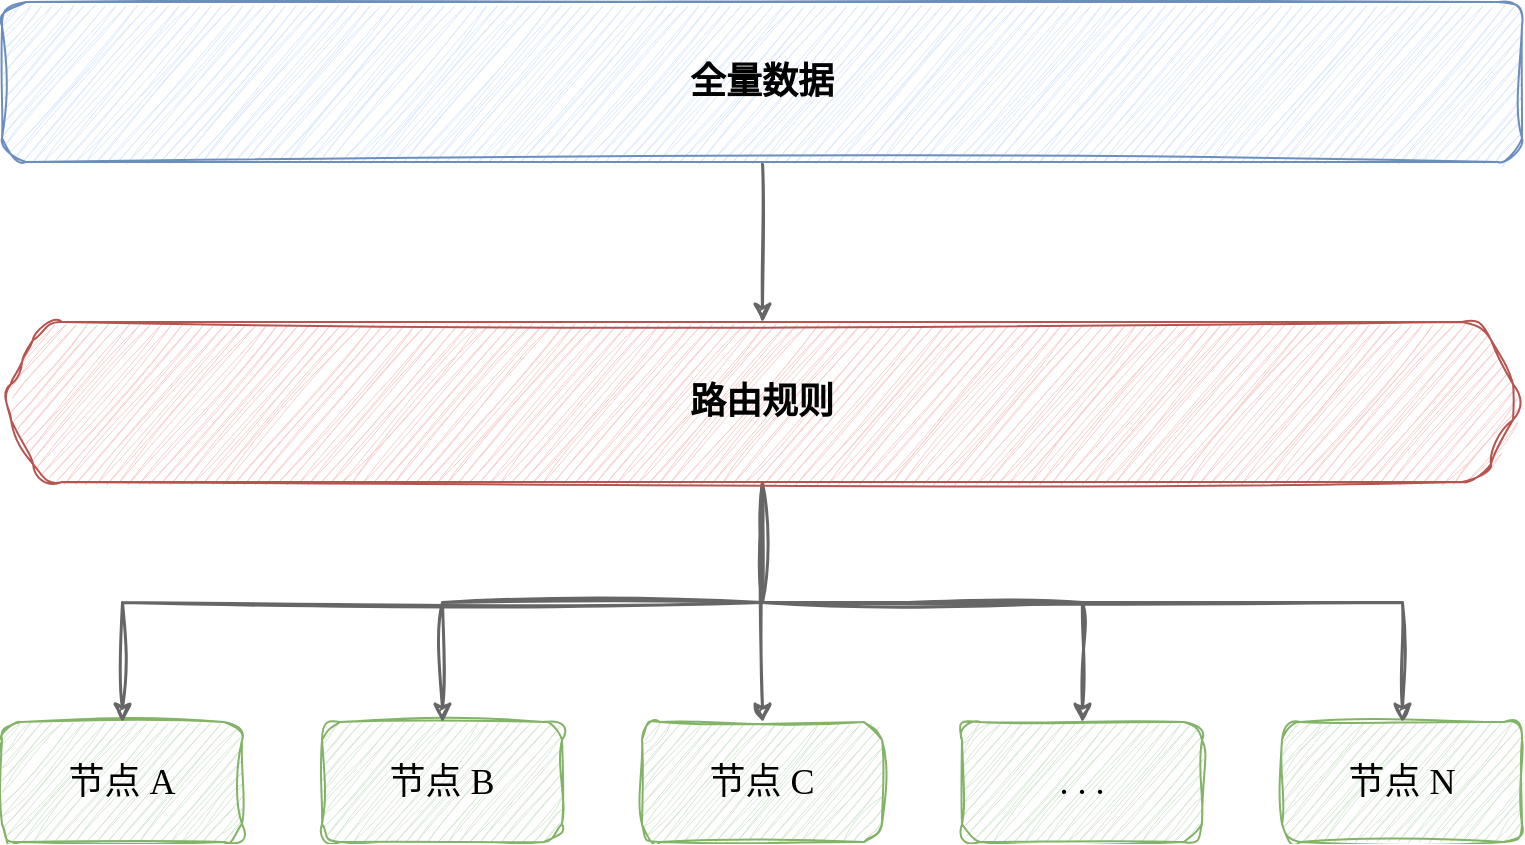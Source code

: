 <mxfile compressed="true" version="22.0.2" type="device" pages="3"><diagram name="路由" id="9N5watGOs9czySicbjE5"><mxGraphModel dx="1668" dy="986" grid="1" gridSize="10" guides="1" tooltips="1" connect="1" arrows="1" fold="1" page="1" pageScale="1" pageWidth="827" pageHeight="583" math="0" shadow="0"><root><mxCell id="0"/><mxCell id="1" parent="0"/><mxCell id="8piljwb9bSIDLlZQtYPJ-2" value="节点 A" style="rounded=1;whiteSpace=wrap;html=1;sketch=1;hachureGap=4;jiggle=2;curveFitting=1;fontFamily=Comic Sans MS;fontSize=18;fillColor=#d5e8d4;strokeColor=#82b366;movable=1;resizable=1;rotatable=1;deletable=1;editable=1;locked=0;connectable=1;container=0;fontSource=https%3A%2F%2Ffonts.googleapis.com%2Fcss%3Ffamily%3DArchitects%2BDaughter;" vertex="1" parent="1"><mxGeometry x="33" y="442" width="120" height="60" as="geometry"/></mxCell><mxCell id="8piljwb9bSIDLlZQtYPJ-3" value="节点 B" style="rounded=1;whiteSpace=wrap;html=1;sketch=1;hachureGap=4;jiggle=2;curveFitting=1;fontFamily=Comic Sans MS;fontSize=18;fillColor=#d5e8d4;strokeColor=#82b366;movable=1;resizable=1;rotatable=1;deletable=1;editable=1;locked=0;connectable=1;container=0;fontSource=https%3A%2F%2Ffonts.googleapis.com%2Fcss%3Ffamily%3DArchitects%2BDaughter;" vertex="1" parent="1"><mxGeometry x="193" y="442" width="120" height="60" as="geometry"/></mxCell><mxCell id="8piljwb9bSIDLlZQtYPJ-4" value="节点 C" style="rounded=1;whiteSpace=wrap;html=1;sketch=1;hachureGap=4;jiggle=2;curveFitting=1;fontFamily=Comic Sans MS;fontSize=18;fillColor=#d5e8d4;strokeColor=#82b366;movable=1;resizable=1;rotatable=1;deletable=1;editable=1;locked=0;connectable=1;container=0;fontSource=https%3A%2F%2Ffonts.googleapis.com%2Fcss%3Ffamily%3DArchitects%2BDaughter;" vertex="1" parent="1"><mxGeometry x="353" y="442" width="120" height="60" as="geometry"/></mxCell><mxCell id="8piljwb9bSIDLlZQtYPJ-5" value=". . ." style="rounded=1;whiteSpace=wrap;html=1;sketch=1;hachureGap=4;jiggle=2;curveFitting=1;fontFamily=Comic Sans MS;fontSize=18;fillColor=#d5e8d4;strokeColor=#82b366;movable=1;resizable=1;rotatable=1;deletable=1;editable=1;locked=0;connectable=1;container=0;fontSource=https%3A%2F%2Ffonts.googleapis.com%2Fcss%3Ffamily%3DArchitects%2BDaughter;" vertex="1" parent="1"><mxGeometry x="513" y="442" width="120" height="60" as="geometry"/></mxCell><mxCell id="8piljwb9bSIDLlZQtYPJ-6" value="节点 N" style="rounded=1;whiteSpace=wrap;html=1;sketch=1;hachureGap=4;jiggle=2;curveFitting=1;fontFamily=Comic Sans MS;fontSize=18;fillColor=#d5e8d4;strokeColor=#82b366;movable=1;resizable=1;rotatable=1;deletable=1;editable=1;locked=0;connectable=1;container=0;fontSource=https%3A%2F%2Ffonts.googleapis.com%2Fcss%3Ffamily%3DArchitects%2BDaughter;" vertex="1" parent="1"><mxGeometry x="673" y="442" width="120" height="60" as="geometry"/></mxCell><mxCell id="8piljwb9bSIDLlZQtYPJ-8" style="edgeStyle=orthogonalEdgeStyle;rounded=0;sketch=1;hachureGap=4;jiggle=2;curveFitting=1;orthogonalLoop=1;jettySize=auto;html=1;fontFamily=Comic Sans MS;fontSize=18;fillColor=#f5f5f5;strokeColor=#666666;movable=1;resizable=1;rotatable=1;deletable=1;editable=1;locked=0;connectable=1;fontSource=https%3A%2F%2Ffonts.googleapis.com%2Fcss%3Ffamily%3DArchitects%2BDaughter;strokeWidth=1.5;" edge="1" parent="1" source="8piljwb9bSIDLlZQtYPJ-7" target="8piljwb9bSIDLlZQtYPJ-4"><mxGeometry relative="1" as="geometry"><mxPoint x="413" y="382.0" as="targetPoint"/></mxGeometry></mxCell><mxCell id="8piljwb9bSIDLlZQtYPJ-9" style="edgeStyle=orthogonalEdgeStyle;rounded=0;sketch=1;hachureGap=4;jiggle=2;curveFitting=1;orthogonalLoop=1;jettySize=auto;html=1;entryX=0.5;entryY=0;entryDx=0;entryDy=0;fontFamily=Comic Sans MS;fontSize=18;fillColor=#f5f5f5;strokeColor=#666666;movable=1;resizable=1;rotatable=1;deletable=1;editable=1;locked=0;connectable=1;fontSource=https%3A%2F%2Ffonts.googleapis.com%2Fcss%3Ffamily%3DArchitects%2BDaughter;strokeWidth=1.5;" edge="1" parent="1" source="8piljwb9bSIDLlZQtYPJ-7" target="8piljwb9bSIDLlZQtYPJ-3"><mxGeometry relative="1" as="geometry"/></mxCell><mxCell id="8piljwb9bSIDLlZQtYPJ-10" style="edgeStyle=orthogonalEdgeStyle;rounded=0;sketch=1;hachureGap=4;jiggle=2;curveFitting=1;orthogonalLoop=1;jettySize=auto;html=1;entryX=0.5;entryY=0;entryDx=0;entryDy=0;fontFamily=Comic Sans MS;fontSize=18;fillColor=#f5f5f5;strokeColor=#666666;movable=1;resizable=1;rotatable=1;deletable=1;editable=1;locked=0;connectable=1;fontSource=https%3A%2F%2Ffonts.googleapis.com%2Fcss%3Ffamily%3DArchitects%2BDaughter;strokeWidth=1.5;" edge="1" parent="1" source="8piljwb9bSIDLlZQtYPJ-7" target="8piljwb9bSIDLlZQtYPJ-5"><mxGeometry relative="1" as="geometry"/></mxCell><mxCell id="8piljwb9bSIDLlZQtYPJ-11" style="edgeStyle=orthogonalEdgeStyle;rounded=0;sketch=1;hachureGap=4;jiggle=2;curveFitting=1;orthogonalLoop=1;jettySize=auto;html=1;entryX=0.5;entryY=0;entryDx=0;entryDy=0;fontFamily=Comic Sans MS;fontSize=18;fillColor=#f5f5f5;strokeColor=#666666;movable=1;resizable=1;rotatable=1;deletable=1;editable=1;locked=0;connectable=1;fontSource=https%3A%2F%2Ffonts.googleapis.com%2Fcss%3Ffamily%3DArchitects%2BDaughter;strokeWidth=1.5;" edge="1" parent="1" source="8piljwb9bSIDLlZQtYPJ-7" target="8piljwb9bSIDLlZQtYPJ-6"><mxGeometry relative="1" as="geometry"/></mxCell><mxCell id="8piljwb9bSIDLlZQtYPJ-12" style="edgeStyle=orthogonalEdgeStyle;rounded=0;sketch=1;hachureGap=4;jiggle=2;curveFitting=1;orthogonalLoop=1;jettySize=auto;html=1;entryX=0.5;entryY=0;entryDx=0;entryDy=0;fontFamily=Comic Sans MS;fontSize=18;fillColor=#f5f5f5;strokeColor=#666666;movable=1;resizable=1;rotatable=1;deletable=1;editable=1;locked=0;connectable=1;fontSource=https%3A%2F%2Ffonts.googleapis.com%2Fcss%3Ffamily%3DArchitects%2BDaughter;strokeWidth=1.5;" edge="1" parent="1" source="8piljwb9bSIDLlZQtYPJ-7" target="8piljwb9bSIDLlZQtYPJ-2"><mxGeometry relative="1" as="geometry"/></mxCell><mxCell id="8piljwb9bSIDLlZQtYPJ-7" value="路由规则" style="shape=hexagon;perimeter=hexagonPerimeter2;whiteSpace=wrap;html=1;fixedSize=1;sketch=1;hachureGap=4;jiggle=2;curveFitting=1;fontFamily=Comic Sans MS;fontSize=18;fontStyle=1;fillColor=#f8cecc;strokeColor=#b85450;rounded=1;movable=1;resizable=1;rotatable=1;deletable=1;editable=1;locked=0;connectable=1;container=0;fontSource=https%3A%2F%2Ffonts.googleapis.com%2Fcss%3Ffamily%3DArchitects%2BDaughter;" vertex="1" parent="1"><mxGeometry x="33" y="242" width="760" height="80" as="geometry"/></mxCell><mxCell id="8piljwb9bSIDLlZQtYPJ-14" style="edgeStyle=orthogonalEdgeStyle;rounded=0;sketch=1;hachureGap=4;jiggle=2;curveFitting=1;orthogonalLoop=1;jettySize=auto;html=1;entryX=0.5;entryY=0;entryDx=0;entryDy=0;fontFamily=Comic Sans MS;fontSize=18;fillColor=#f5f5f5;strokeColor=#666666;movable=1;resizable=1;rotatable=1;deletable=1;editable=1;locked=0;connectable=1;fontSource=https%3A%2F%2Ffonts.googleapis.com%2Fcss%3Ffamily%3DArchitects%2BDaughter;strokeWidth=1.5;" edge="1" parent="1" source="8piljwb9bSIDLlZQtYPJ-13" target="8piljwb9bSIDLlZQtYPJ-7"><mxGeometry relative="1" as="geometry"/></mxCell><mxCell id="8piljwb9bSIDLlZQtYPJ-13" value="全量数据" style="rounded=1;whiteSpace=wrap;html=1;sketch=1;hachureGap=4;jiggle=2;curveFitting=1;fontFamily=Comic Sans MS;fontSize=18;fontStyle=1;fillColor=#dae8fc;strokeColor=#6c8ebf;movable=1;resizable=1;rotatable=1;deletable=1;editable=1;locked=0;connectable=1;container=0;fontSource=https%3A%2F%2Ffonts.googleapis.com%2Fcss%3Ffamily%3DArchitects%2BDaughter;" vertex="1" parent="1"><mxGeometry x="33" y="82" width="760" height="80" as="geometry"/></mxCell></root></mxGraphModel></diagram><diagram id="Gf62dHyeoaL-TpEl3_N5" name="分区-节点取余"><mxGraphModel dx="1668" dy="986" grid="1" gridSize="10" guides="1" tooltips="1" connect="1" arrows="1" fold="1" page="1" pageScale="1" pageWidth="1169" pageHeight="827" math="0" shadow="0"><root><mxCell id="0"/><mxCell id="1" parent="0"/><mxCell id="DUTKEH9ZGkeEoKTKFYxF-7" value="" style="rounded=1;whiteSpace=wrap;html=1;sketch=1;hachureGap=4;jiggle=2;curveFitting=1;strokeColor=#666666;align=center;verticalAlign=middle;fontFamily=Comic Sans MS;fontSize=18;fontColor=#333333;fillColor=#f5f5f5;dashed=1;dashPattern=8 8;movable=1;resizable=1;rotatable=1;deletable=1;editable=1;locked=0;connectable=1;container=0;strokeWidth=1.5;" vertex="1" parent="1"><mxGeometry x="565" y="324" width="520" height="140" as="geometry"/></mxCell><mxCell id="qDISaqrP4_zCLi9xrN0x-2" value="hash(key)%6" style="shape=hexagon;perimeter=hexagonPerimeter2;whiteSpace=wrap;html=1;fixedSize=1;sketch=1;hachureGap=4;jiggle=2;curveFitting=1;fontFamily=Comic Sans MS;fontSize=18;fillColor=#d5e8d4;strokeColor=#82b366;movable=1;resizable=1;rotatable=1;deletable=1;editable=1;locked=0;connectable=1;container=0;" vertex="1" parent="1"><mxGeometry x="465" y="544" width="200" height="80" as="geometry"/></mxCell><mxCell id="DUTKEH9ZGkeEoKTKFYxF-1" value="节点 A" style="rounded=1;whiteSpace=wrap;html=1;sketch=1;hachureGap=4;jiggle=2;curveFitting=1;fontFamily=Comic Sans MS;fontSize=18;fillColor=#dae8fc;strokeColor=#6c8ebf;movable=1;resizable=1;rotatable=1;deletable=1;editable=1;locked=0;connectable=1;container=0;" vertex="1" parent="1"><mxGeometry x="85" y="384" width="120" height="60" as="geometry"/></mxCell><mxCell id="DUTKEH9ZGkeEoKTKFYxF-16" style="edgeStyle=orthogonalEdgeStyle;rounded=0;sketch=1;hachureGap=4;jiggle=2;curveFitting=1;orthogonalLoop=1;jettySize=auto;html=1;entryX=0.5;entryY=1;entryDx=0;entryDy=0;fontFamily=Comic Sans MS;fontSize=16;fontColor=default;fillColor=#d5e8d4;strokeColor=#82b366;movable=1;resizable=1;rotatable=1;deletable=1;editable=1;locked=0;connectable=1;strokeWidth=3;" edge="1" parent="1" source="qDISaqrP4_zCLi9xrN0x-2" target="DUTKEH9ZGkeEoKTKFYxF-1"><mxGeometry relative="1" as="geometry"/></mxCell><mxCell id="DUTKEH9ZGkeEoKTKFYxF-2" value="节点 B" style="rounded=1;whiteSpace=wrap;html=1;sketch=1;hachureGap=4;jiggle=2;curveFitting=1;fontFamily=Comic Sans MS;fontSize=18;fillColor=#dae8fc;strokeColor=#6c8ebf;movable=1;resizable=1;rotatable=1;deletable=1;editable=1;locked=0;connectable=1;container=0;" vertex="1" parent="1"><mxGeometry x="245" y="384" width="120" height="60" as="geometry"/></mxCell><mxCell id="DUTKEH9ZGkeEoKTKFYxF-15" style="edgeStyle=orthogonalEdgeStyle;rounded=0;sketch=1;hachureGap=4;jiggle=2;curveFitting=1;orthogonalLoop=1;jettySize=auto;html=1;entryX=0.5;entryY=1;entryDx=0;entryDy=0;fontFamily=Comic Sans MS;fontSize=16;fontColor=default;fillColor=#d5e8d4;strokeColor=#82b366;movable=1;resizable=1;rotatable=1;deletable=1;editable=1;locked=0;connectable=1;strokeWidth=3;" edge="1" parent="1" source="qDISaqrP4_zCLi9xrN0x-2" target="DUTKEH9ZGkeEoKTKFYxF-2"><mxGeometry relative="1" as="geometry"/></mxCell><mxCell id="DUTKEH9ZGkeEoKTKFYxF-3" value="节点 C" style="rounded=1;whiteSpace=wrap;html=1;sketch=1;hachureGap=4;jiggle=2;curveFitting=1;fontFamily=Comic Sans MS;fontSize=18;fillColor=#dae8fc;strokeColor=#6c8ebf;movable=1;resizable=1;rotatable=1;deletable=1;editable=1;locked=0;connectable=1;container=0;" vertex="1" parent="1"><mxGeometry x="405" y="384" width="120" height="60" as="geometry"/></mxCell><mxCell id="DUTKEH9ZGkeEoKTKFYxF-13" style="edgeStyle=orthogonalEdgeStyle;rounded=0;sketch=1;hachureGap=4;jiggle=2;curveFitting=1;orthogonalLoop=1;jettySize=auto;html=1;entryX=0.5;entryY=1;entryDx=0;entryDy=0;fontFamily=Comic Sans MS;fontSize=16;fontColor=default;fillColor=#d5e8d4;strokeColor=#82b366;movable=1;resizable=1;rotatable=1;deletable=1;editable=1;locked=0;connectable=1;strokeWidth=3;" edge="1" parent="1" source="qDISaqrP4_zCLi9xrN0x-2" target="DUTKEH9ZGkeEoKTKFYxF-3"><mxGeometry relative="1" as="geometry"/></mxCell><mxCell id="DUTKEH9ZGkeEoKTKFYxF-4" value="节点 D" style="rounded=1;whiteSpace=wrap;html=1;sketch=1;hachureGap=4;jiggle=2;curveFitting=1;fontFamily=Comic Sans MS;fontSize=18;fillColor=#d5e8d4;strokeColor=#82b366;movable=1;resizable=1;rotatable=1;deletable=1;editable=1;locked=0;connectable=1;container=0;" vertex="1" parent="1"><mxGeometry x="605" y="384" width="120" height="60" as="geometry"/></mxCell><mxCell id="DUTKEH9ZGkeEoKTKFYxF-17" style="edgeStyle=orthogonalEdgeStyle;rounded=0;sketch=1;hachureGap=4;jiggle=2;curveFitting=1;orthogonalLoop=1;jettySize=auto;html=1;entryX=0.5;entryY=1;entryDx=0;entryDy=0;fontFamily=Comic Sans MS;fontSize=16;fontColor=default;fillColor=#d5e8d4;strokeColor=#82b366;movable=1;resizable=1;rotatable=1;deletable=1;editable=1;locked=0;connectable=1;strokeWidth=3;" edge="1" parent="1" source="qDISaqrP4_zCLi9xrN0x-2" target="DUTKEH9ZGkeEoKTKFYxF-4"><mxGeometry relative="1" as="geometry"/></mxCell><mxCell id="DUTKEH9ZGkeEoKTKFYxF-5" value="节点 E" style="rounded=1;whiteSpace=wrap;html=1;sketch=1;hachureGap=4;jiggle=2;curveFitting=1;fontFamily=Comic Sans MS;fontSize=18;fillColor=#d5e8d4;strokeColor=#82b366;movable=1;resizable=1;rotatable=1;deletable=1;editable=1;locked=0;connectable=1;container=0;" vertex="1" parent="1"><mxGeometry x="765" y="384" width="120" height="60" as="geometry"/></mxCell><mxCell id="DUTKEH9ZGkeEoKTKFYxF-18" style="edgeStyle=orthogonalEdgeStyle;rounded=0;sketch=1;hachureGap=4;jiggle=2;curveFitting=1;orthogonalLoop=1;jettySize=auto;html=1;entryX=0.5;entryY=1;entryDx=0;entryDy=0;fontFamily=Comic Sans MS;fontSize=16;fontColor=default;fillColor=#d5e8d4;strokeColor=#82b366;movable=1;resizable=1;rotatable=1;deletable=1;editable=1;locked=0;connectable=1;strokeWidth=3;" edge="1" parent="1" source="qDISaqrP4_zCLi9xrN0x-2" target="DUTKEH9ZGkeEoKTKFYxF-5"><mxGeometry relative="1" as="geometry"/></mxCell><mxCell id="DUTKEH9ZGkeEoKTKFYxF-6" value="节点 F" style="rounded=1;whiteSpace=wrap;html=1;sketch=1;hachureGap=4;jiggle=2;curveFitting=1;fontFamily=Comic Sans MS;fontSize=18;fillColor=#d5e8d4;strokeColor=#82b366;movable=1;resizable=1;rotatable=1;deletable=1;editable=1;locked=0;connectable=1;container=0;" vertex="1" parent="1"><mxGeometry x="925" y="384" width="120" height="60" as="geometry"/></mxCell><mxCell id="DUTKEH9ZGkeEoKTKFYxF-19" style="edgeStyle=orthogonalEdgeStyle;rounded=0;sketch=1;hachureGap=4;jiggle=2;curveFitting=1;orthogonalLoop=1;jettySize=auto;html=1;entryX=0.5;entryY=1;entryDx=0;entryDy=0;fontFamily=Comic Sans MS;fontSize=16;fontColor=default;fillColor=#d5e8d4;strokeColor=#82b366;movable=1;resizable=1;rotatable=1;deletable=1;editable=1;locked=0;connectable=1;strokeWidth=3;" edge="1" parent="1" source="qDISaqrP4_zCLi9xrN0x-2" target="DUTKEH9ZGkeEoKTKFYxF-6"><mxGeometry relative="1" as="geometry"/></mxCell><mxCell id="DUTKEH9ZGkeEoKTKFYxF-8" value="翻倍扩容" style="text;html=1;align=center;verticalAlign=middle;resizable=1;points=[];autosize=1;strokeColor=none;fillColor=none;fontSize=18;fontFamily=Comic Sans MS;fontColor=default;movable=1;rotatable=1;deletable=1;editable=1;locked=0;connectable=1;container=0;" vertex="1" parent="1"><mxGeometry x="775" y="334" width="100" height="40" as="geometry"/></mxCell><mxCell id="DUTKEH9ZGkeEoKTKFYxF-10" value="" style="edgeStyle=orthogonalEdgeStyle;rounded=0;sketch=1;hachureGap=4;jiggle=2;curveFitting=1;orthogonalLoop=1;jettySize=auto;html=1;fontFamily=Comic Sans MS;fontSize=16;fontColor=default;fillColor=#dae8fc;strokeColor=#6c8ebf;movable=1;resizable=1;rotatable=1;deletable=1;editable=1;locked=0;connectable=1;strokeWidth=3;" edge="1" parent="1" source="DUTKEH9ZGkeEoKTKFYxF-9" target="DUTKEH9ZGkeEoKTKFYxF-2"><mxGeometry relative="1" as="geometry"/></mxCell><mxCell id="DUTKEH9ZGkeEoKTKFYxF-11" style="edgeStyle=orthogonalEdgeStyle;rounded=0;sketch=1;hachureGap=4;jiggle=2;curveFitting=1;orthogonalLoop=1;jettySize=auto;html=1;fontFamily=Comic Sans MS;fontSize=16;fontColor=default;fillColor=#dae8fc;strokeColor=#6c8ebf;movable=1;resizable=1;rotatable=1;deletable=1;editable=1;locked=0;connectable=1;strokeWidth=3;" edge="1" parent="1" source="DUTKEH9ZGkeEoKTKFYxF-9" target="DUTKEH9ZGkeEoKTKFYxF-3"><mxGeometry relative="1" as="geometry"/></mxCell><mxCell id="DUTKEH9ZGkeEoKTKFYxF-12" style="edgeStyle=orthogonalEdgeStyle;rounded=0;sketch=1;hachureGap=4;jiggle=2;curveFitting=1;orthogonalLoop=1;jettySize=auto;html=1;entryX=0.5;entryY=0;entryDx=0;entryDy=0;fontFamily=Comic Sans MS;fontSize=16;fontColor=default;fillColor=#dae8fc;strokeColor=#6c8ebf;movable=1;resizable=1;rotatable=1;deletable=1;editable=1;locked=0;connectable=1;strokeWidth=3;" edge="1" parent="1" source="DUTKEH9ZGkeEoKTKFYxF-9" target="DUTKEH9ZGkeEoKTKFYxF-1"><mxGeometry relative="1" as="geometry"/></mxCell><mxCell id="DUTKEH9ZGkeEoKTKFYxF-9" value="hash(key)%3" style="shape=hexagon;perimeter=hexagonPerimeter2;whiteSpace=wrap;html=1;fixedSize=1;sketch=1;hachureGap=4;jiggle=2;curveFitting=1;fontFamily=Comic Sans MS;fontSize=18;fillColor=#dae8fc;strokeColor=#6c8ebf;movable=1;resizable=1;rotatable=1;deletable=1;editable=1;locked=0;connectable=1;container=0;" vertex="1" parent="1"><mxGeometry x="205" y="204" width="200" height="80" as="geometry"/></mxCell></root></mxGraphModel></diagram><diagram id="KPsIjaHu4dnD7s2wtw3U" name="路由-虚拟hash槽"><mxGraphModel dx="2026" dy="2024" grid="1" gridSize="10" guides="1" tooltips="1" connect="1" arrows="1" fold="1" page="1" pageScale="1" pageWidth="1169" pageHeight="827" math="0" shadow="0"><root><mxCell id="0"/><mxCell id="1" parent="0"/><mxCell id="ozajfkb41PJf-bLh8y82-24" value="" style="html=1;shadow=0;dashed=0;align=center;verticalAlign=middle;shape=mxgraph.arrows2.arrow;dy=0.6;dx=40;notch=0;rounded=1;sketch=1;hachureGap=4;jiggle=2;curveFitting=1;strokeColor=#d79b00;fontFamily=Architects Daughter;fontSource=https%3A%2F%2Ffonts.googleapis.com%2Fcss%3Ffamily%3DArchitects%2BDaughter;fontSize=16;fillColor=#ffe6cc;container=0;" vertex="1" parent="1"><mxGeometry x="535" y="-448" width="100" height="70" as="geometry"/></mxCell><mxCell id="QNFfzuA_XJuOlzJBWlyk-22" value="10923 ~ 16383" style="rounded=1;whiteSpace=wrap;html=1;sketch=1;hachureGap=4;jiggle=2;curveFitting=1;fontFamily=Comic Sans MS;fontSize=18;fillColor=#f5f5f5;strokeColor=#666666;movable=1;resizable=1;rotatable=1;deletable=1;editable=1;locked=0;connectable=1;fontColor=#333333;container=0;" vertex="1" parent="1"><mxGeometry x="104" y="-328" width="160" height="60" as="geometry"/></mxCell><mxCell id="ozajfkb41PJf-bLh8y82-1" value="5461 ~10922" style="rounded=1;whiteSpace=wrap;html=1;sketch=1;hachureGap=4;jiggle=2;curveFitting=1;fontFamily=Comic Sans MS;fontSize=18;fillColor=#f5f5f5;strokeColor=#666666;movable=1;resizable=1;rotatable=1;deletable=1;editable=1;locked=0;connectable=1;fontColor=#333333;container=0;" vertex="1" parent="1"><mxGeometry x="104" y="-428" width="160" height="60" as="geometry"/></mxCell><mxCell id="ozajfkb41PJf-bLh8y82-2" value="0 ~ 5460" style="rounded=1;whiteSpace=wrap;html=1;sketch=1;hachureGap=4;jiggle=2;curveFitting=1;fontFamily=Comic Sans MS;fontSize=18;fillColor=#f5f5f5;strokeColor=#666666;movable=1;resizable=1;rotatable=1;deletable=1;editable=1;locked=0;connectable=1;fontColor=#333333;container=0;" vertex="1" parent="1"><mxGeometry x="104" y="-528" width="160" height="60" as="geometry"/></mxCell><mxCell id="ozajfkb41PJf-bLh8y82-3" value="节点 A" style="rounded=1;whiteSpace=wrap;html=1;sketch=1;hachureGap=4;jiggle=2;curveFitting=1;fontFamily=Comic Sans MS;fontSize=18;fillColor=#dae8fc;strokeColor=#6c8ebf;movable=1;resizable=1;rotatable=1;deletable=1;editable=1;locked=0;connectable=1;container=0;" vertex="1" parent="1"><mxGeometry x="344" y="-528" width="160" height="60" as="geometry"/></mxCell><mxCell id="ozajfkb41PJf-bLh8y82-6" value="" style="edgeStyle=orthogonalEdgeStyle;rounded=0;sketch=1;hachureGap=4;jiggle=2;curveFitting=1;orthogonalLoop=1;jettySize=auto;html=1;fontFamily=Architects Daughter;fontSource=https%3A%2F%2Ffonts.googleapis.com%2Fcss%3Ffamily%3DArchitects%2BDaughter;fontSize=16;fontColor=default;fillColor=#dae8fc;strokeColor=#6c8ebf;dashed=1;dashPattern=8 8;strokeWidth=3;" edge="1" parent="1" source="ozajfkb41PJf-bLh8y82-2" target="ozajfkb41PJf-bLh8y82-3"><mxGeometry relative="1" as="geometry"/></mxCell><mxCell id="ozajfkb41PJf-bLh8y82-4" value="节点 B" style="rounded=1;whiteSpace=wrap;html=1;sketch=1;hachureGap=4;jiggle=2;curveFitting=1;fontFamily=Comic Sans MS;fontSize=18;fillColor=#dae8fc;strokeColor=#6c8ebf;movable=1;resizable=1;rotatable=1;deletable=1;editable=1;locked=0;connectable=1;container=0;" vertex="1" parent="1"><mxGeometry x="344" y="-428" width="160" height="60" as="geometry"/></mxCell><mxCell id="ozajfkb41PJf-bLh8y82-7" value="" style="edgeStyle=orthogonalEdgeStyle;rounded=0;sketch=1;hachureGap=4;jiggle=2;curveFitting=1;orthogonalLoop=1;jettySize=auto;html=1;fontFamily=Architects Daughter;fontSource=https%3A%2F%2Ffonts.googleapis.com%2Fcss%3Ffamily%3DArchitects%2BDaughter;fontSize=16;fontColor=default;fillColor=#dae8fc;strokeColor=#6c8ebf;dashed=1;dashPattern=8 8;strokeWidth=3;" edge="1" parent="1" source="ozajfkb41PJf-bLh8y82-1" target="ozajfkb41PJf-bLh8y82-4"><mxGeometry relative="1" as="geometry"/></mxCell><mxCell id="ozajfkb41PJf-bLh8y82-5" value="节点 C" style="rounded=1;whiteSpace=wrap;html=1;sketch=1;hachureGap=4;jiggle=2;curveFitting=1;fontFamily=Comic Sans MS;fontSize=18;fillColor=#dae8fc;strokeColor=#6c8ebf;movable=1;resizable=1;rotatable=1;deletable=1;editable=1;locked=0;connectable=1;container=0;" vertex="1" parent="1"><mxGeometry x="344" y="-328" width="160" height="60" as="geometry"/></mxCell><mxCell id="ozajfkb41PJf-bLh8y82-8" value="" style="edgeStyle=orthogonalEdgeStyle;rounded=0;sketch=1;hachureGap=4;jiggle=2;curveFitting=1;orthogonalLoop=1;jettySize=auto;html=1;fontFamily=Architects Daughter;fontSource=https%3A%2F%2Ffonts.googleapis.com%2Fcss%3Ffamily%3DArchitects%2BDaughter;fontSize=16;fontColor=default;fillColor=#dae8fc;strokeColor=#6c8ebf;dashed=1;dashPattern=8 8;strokeWidth=3;" edge="1" parent="1" source="QNFfzuA_XJuOlzJBWlyk-22" target="ozajfkb41PJf-bLh8y82-5"><mxGeometry relative="1" as="geometry"/></mxCell><mxCell id="ozajfkb41PJf-bLh8y82-22" value="" style="rounded=1;whiteSpace=wrap;html=1;sketch=1;hachureGap=4;jiggle=2;curveFitting=1;strokeColor=#666666;align=center;verticalAlign=middle;fontFamily=Comic Sans MS;fontSize=18;fontColor=#333333;fillColor=#f5f5f5;dashed=1;dashPattern=8 8;movable=1;resizable=1;rotatable=1;deletable=1;editable=1;locked=0;connectable=1;container=0;" vertex="1" parent="1"><mxGeometry x="64" y="-598" width="240" height="370" as="geometry"/></mxCell><mxCell id="ozajfkb41PJf-bLh8y82-23" value="新分配的虚拟 Hash 槽" style="text;html=1;align=center;verticalAlign=middle;resizable=1;points=[];autosize=1;strokeColor=none;fillColor=none;fontSize=18;fontFamily=Comic Sans MS;fontColor=default;movable=1;rotatable=1;deletable=1;editable=1;locked=0;connectable=1;container=0;" vertex="1" parent="1"><mxGeometry x="84" y="-588" width="200" height="40" as="geometry"/></mxCell><mxCell id="QNFfzuA_XJuOlzJBWlyk-2" value="" style="rounded=1;whiteSpace=wrap;html=1;sketch=1;hachureGap=4;jiggle=2;curveFitting=1;strokeColor=#666666;align=center;verticalAlign=middle;fontFamily=Comic Sans MS;fontSize=18;fontColor=#333333;fillColor=#f5f5f5;dashed=1;dashPattern=8 8;movable=1;resizable=1;rotatable=1;deletable=1;editable=1;locked=0;connectable=1;container=0;" vertex="1" parent="1"><mxGeometry x="664" y="-648" width="240" height="470" as="geometry"/></mxCell><mxCell id="ozajfkb41PJf-bLh8y82-10" value="8191 ~ 12285" style="rounded=1;whiteSpace=wrap;html=1;sketch=1;hachureGap=4;jiggle=2;curveFitting=1;fontFamily=Comic Sans MS;fontSize=18;fillColor=#f5f5f5;strokeColor=#666666;movable=1;resizable=1;rotatable=1;deletable=1;editable=1;locked=0;connectable=1;fontColor=#333333;container=0;" vertex="1" parent="1"><mxGeometry x="705" y="-375" width="160" height="60" as="geometry"/></mxCell><mxCell id="ozajfkb41PJf-bLh8y82-12" value="4096 ~8190" style="rounded=1;whiteSpace=wrap;html=1;sketch=1;hachureGap=4;jiggle=2;curveFitting=1;fontFamily=Comic Sans MS;fontSize=18;fillColor=#f5f5f5;strokeColor=#666666;movable=1;resizable=1;rotatable=1;deletable=1;editable=1;locked=0;connectable=1;fontColor=#333333;container=0;" vertex="1" parent="1"><mxGeometry x="705" y="-477" width="160" height="60" as="geometry"/></mxCell><mxCell id="ozajfkb41PJf-bLh8y82-14" value="0 ~ 4095" style="rounded=1;whiteSpace=wrap;html=1;sketch=1;hachureGap=4;jiggle=2;curveFitting=1;fontFamily=Comic Sans MS;fontSize=18;fillColor=#f5f5f5;strokeColor=#666666;movable=1;resizable=1;rotatable=1;deletable=1;editable=1;locked=0;connectable=1;fontColor=#333333;container=0;" vertex="1" parent="1"><mxGeometry x="705" y="-578" width="160" height="60" as="geometry"/></mxCell><mxCell id="ozajfkb41PJf-bLh8y82-15" value="节点 A" style="rounded=1;whiteSpace=wrap;html=1;sketch=1;hachureGap=4;jiggle=2;curveFitting=1;fontFamily=Comic Sans MS;fontSize=18;fillColor=#d5e8d4;strokeColor=#82b366;movable=1;resizable=1;rotatable=1;deletable=1;editable=1;locked=0;connectable=1;container=0;" vertex="1" parent="1"><mxGeometry x="945" y="-578" width="160" height="60" as="geometry"/></mxCell><mxCell id="ozajfkb41PJf-bLh8y82-13" value="" style="edgeStyle=orthogonalEdgeStyle;rounded=0;sketch=1;hachureGap=4;jiggle=2;curveFitting=1;orthogonalLoop=1;jettySize=auto;html=1;fontFamily=Architects Daughter;fontSource=https%3A%2F%2Ffonts.googleapis.com%2Fcss%3Ffamily%3DArchitects%2BDaughter;fontSize=16;fontColor=default;fillColor=#d5e8d4;strokeColor=#82b366;dashed=1;dashPattern=8 8;strokeWidth=3;" edge="1" parent="1" source="ozajfkb41PJf-bLh8y82-14" target="ozajfkb41PJf-bLh8y82-15"><mxGeometry relative="1" as="geometry"/></mxCell><mxCell id="ozajfkb41PJf-bLh8y82-16" value="节点 B" style="rounded=1;whiteSpace=wrap;html=1;sketch=1;hachureGap=4;jiggle=2;curveFitting=1;fontFamily=Comic Sans MS;fontSize=18;fillColor=#d5e8d4;strokeColor=#82b366;movable=1;resizable=1;rotatable=1;deletable=1;editable=1;locked=0;connectable=1;container=0;" vertex="1" parent="1"><mxGeometry x="945" y="-478" width="160" height="60" as="geometry"/></mxCell><mxCell id="ozajfkb41PJf-bLh8y82-11" value="" style="edgeStyle=orthogonalEdgeStyle;rounded=0;sketch=1;hachureGap=4;jiggle=2;curveFitting=1;orthogonalLoop=1;jettySize=auto;html=1;fontFamily=Architects Daughter;fontSource=https%3A%2F%2Ffonts.googleapis.com%2Fcss%3Ffamily%3DArchitects%2BDaughter;fontSize=16;fontColor=default;fillColor=#d5e8d4;strokeColor=#82b366;dashed=1;dashPattern=8 8;strokeWidth=3;" edge="1" parent="1" source="ozajfkb41PJf-bLh8y82-12" target="ozajfkb41PJf-bLh8y82-16"><mxGeometry relative="1" as="geometry"/></mxCell><mxCell id="ozajfkb41PJf-bLh8y82-17" value="节点 C" style="rounded=1;whiteSpace=wrap;html=1;sketch=1;hachureGap=4;jiggle=2;curveFitting=1;fontFamily=Comic Sans MS;fontSize=18;fillColor=#d5e8d4;strokeColor=#82b366;movable=1;resizable=1;rotatable=1;deletable=1;editable=1;locked=0;connectable=1;container=0;" vertex="1" parent="1"><mxGeometry x="945" y="-378" width="160" height="60" as="geometry"/></mxCell><mxCell id="ozajfkb41PJf-bLh8y82-9" value="" style="edgeStyle=orthogonalEdgeStyle;rounded=0;sketch=1;hachureGap=4;jiggle=2;curveFitting=1;orthogonalLoop=1;jettySize=auto;html=1;fontFamily=Architects Daughter;fontSource=https%3A%2F%2Ffonts.googleapis.com%2Fcss%3Ffamily%3DArchitects%2BDaughter;fontSize=16;fontColor=default;fillColor=#d5e8d4;strokeColor=#82b366;dashed=1;dashPattern=8 8;strokeWidth=3;" edge="1" parent="1" source="ozajfkb41PJf-bLh8y82-10" target="ozajfkb41PJf-bLh8y82-17"><mxGeometry relative="1" as="geometry"/></mxCell><mxCell id="ozajfkb41PJf-bLh8y82-18" value="12286 ~ 16383" style="rounded=1;whiteSpace=wrap;html=1;sketch=1;hachureGap=4;jiggle=2;curveFitting=1;fontFamily=Comic Sans MS;fontSize=18;fillColor=#f5f5f5;strokeColor=#666666;movable=1;resizable=1;rotatable=1;deletable=1;editable=1;locked=0;connectable=1;fontColor=#333333;container=0;" vertex="1" parent="1"><mxGeometry x="705" y="-274" width="160" height="60" as="geometry"/></mxCell><mxCell id="ozajfkb41PJf-bLh8y82-19" value="节点 D" style="rounded=1;whiteSpace=wrap;html=1;sketch=1;hachureGap=4;jiggle=2;curveFitting=1;fontFamily=Comic Sans MS;fontSize=18;fillColor=#d5e8d4;strokeColor=#82b366;movable=1;resizable=1;rotatable=1;deletable=1;editable=1;locked=0;connectable=1;container=0;" vertex="1" parent="1"><mxGeometry x="945" y="-274" width="160" height="60" as="geometry"/></mxCell><mxCell id="ozajfkb41PJf-bLh8y82-20" value="" style="edgeStyle=orthogonalEdgeStyle;rounded=0;sketch=1;hachureGap=4;jiggle=2;curveFitting=1;orthogonalLoop=1;jettySize=auto;html=1;fontFamily=Architects Daughter;fontSource=https%3A%2F%2Ffonts.googleapis.com%2Fcss%3Ffamily%3DArchitects%2BDaughter;fontSize=16;fontColor=default;fillColor=#d5e8d4;strokeColor=#82b366;dashed=1;dashPattern=8 8;strokeWidth=3;" edge="1" parent="1" source="ozajfkb41PJf-bLh8y82-18" target="ozajfkb41PJf-bLh8y82-19"><mxGeometry relative="1" as="geometry"/></mxCell><mxCell id="ozajfkb41PJf-bLh8y82-21" value="新分配的虚拟 Hash 槽" style="text;html=1;align=center;verticalAlign=middle;resizable=1;points=[];autosize=1;strokeColor=none;fillColor=none;fontSize=18;fontFamily=Comic Sans MS;fontColor=default;movable=1;rotatable=1;deletable=1;editable=1;locked=0;connectable=1;container=0;" vertex="1" parent="1"><mxGeometry x="684" y="-638" width="200" height="40" as="geometry"/></mxCell></root></mxGraphModel></diagram></mxfile>
